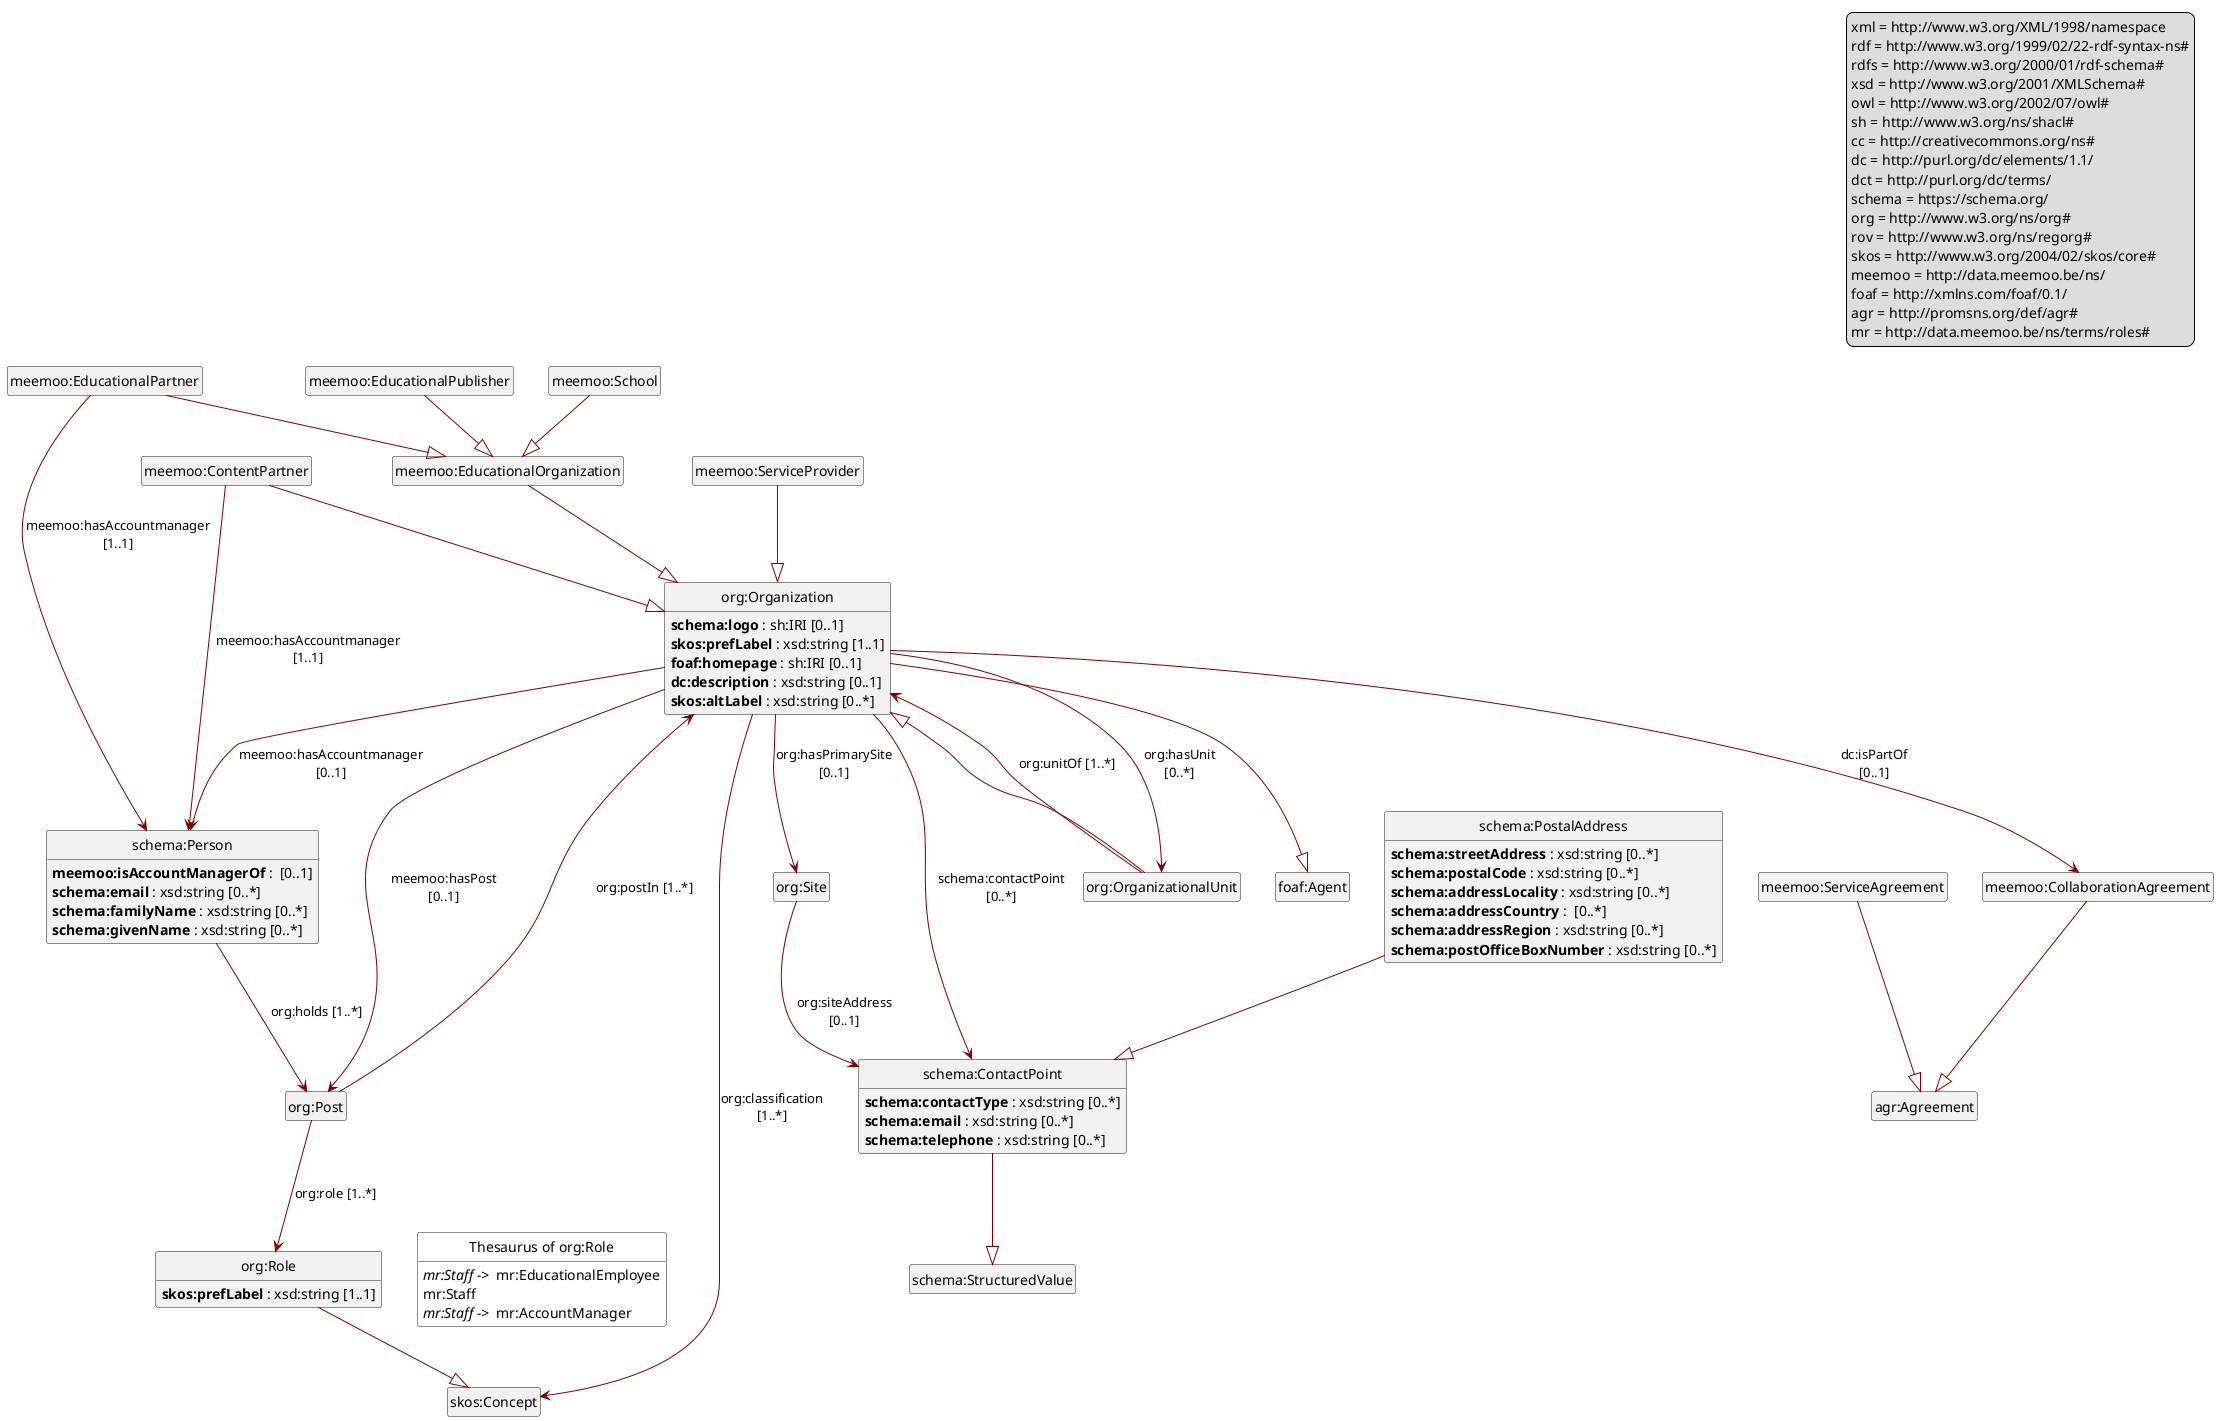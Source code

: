 
@startuml
skinparam classFontSize 14
!define LIGHTORANGE
skinparam componentStyle uml2
skinparam wrapMessageWidth 100
skinparam ArrowColor #Maroon
' Remove shadows
skinparam shadowing false
    
legend top right
xml = http://www.w3.org/XML/1998/namespace
rdf = http://www.w3.org/1999/02/22-rdf-syntax-ns#
rdfs = http://www.w3.org/2000/01/rdf-schema#
xsd = http://www.w3.org/2001/XMLSchema#
owl = http://www.w3.org/2002/07/owl#
sh = http://www.w3.org/ns/shacl#
cc = http://creativecommons.org/ns#
dc = http://purl.org/dc/elements/1.1/
dct = http://purl.org/dc/terms/
schema = https://schema.org/
org = http://www.w3.org/ns/org#
rov = http://www.w3.org/ns/regorg#
skos = http://www.w3.org/2004/02/skos/core#
meemoo = http://data.meemoo.be/ns/
foaf = http://xmlns.com/foaf/0.1/
agr = http://promsns.org/def/agr#
mr = http://data.meemoo.be/ns/terms/roles#
endlegend
class "org:Site" as a182fa44f1b8a7375066b127bce34cd9
class "schema:ContactPoint" as 5737d77d36e1661caabe06256eedc2f0
a182fa44f1b8a7375066b127bce34cd9 --> 5737d77d36e1661caabe06256eedc2f0 : org:siteAddress [0..1]
class "schema:PostalAddress" as 040b3bd8114f3bbd9a41594bf0c9ecdb
class "schema:ContactPoint" as 5737d77d36e1661caabe06256eedc2f0
040b3bd8114f3bbd9a41594bf0c9ecdb --|> 5737d77d36e1661caabe06256eedc2f0
040b3bd8114f3bbd9a41594bf0c9ecdb : <b>schema:streetAddress</b> : xsd:string [0..*]
040b3bd8114f3bbd9a41594bf0c9ecdb : <b>schema:postalCode</b> : xsd:string [0..*]
040b3bd8114f3bbd9a41594bf0c9ecdb : <b>schema:addressLocality</b> : xsd:string [0..*]
040b3bd8114f3bbd9a41594bf0c9ecdb : <b>schema:addressCountry</b> :  [0..*]
040b3bd8114f3bbd9a41594bf0c9ecdb : <b>schema:addressRegion</b> : xsd:string [0..*]
040b3bd8114f3bbd9a41594bf0c9ecdb : <b>schema:postOfficeBoxNumber</b> : xsd:string [0..*]
class "org:Post" as 758ff8c4e98db8a08647538fbd3197e6
class "org:Role" as 39c159ee41f4079de76a2f89e3b544e0
758ff8c4e98db8a08647538fbd3197e6 --> 39c159ee41f4079de76a2f89e3b544e0 : org:role [1..*]
class "org:Organization" as 74ac90c9c816d92423aaedea3c4d9dd8
758ff8c4e98db8a08647538fbd3197e6 --> 74ac90c9c816d92423aaedea3c4d9dd8 : org:postIn [1..*]
class "org:Role" as 39c159ee41f4079de76a2f89e3b544e0
class "skos:Concept" as ffeaf0d3664c31215f614a64f5bb45a5
39c159ee41f4079de76a2f89e3b544e0 --|> ffeaf0d3664c31215f614a64f5bb45a5
39c159ee41f4079de76a2f89e3b544e0 : <b>skos:prefLabel</b> : xsd:string [1..1]
enum "Thesaurus of org:Role" as 39c159ee41f4079de76a2f89e3b544e0_i #white {
<i>mr:Staff -> </i> mr:EducationalEmployee
mr:Staff
<i>mr:Staff -> </i> mr:AccountManager
}
39c159ee41f4079de76a2f89e3b544e0 -[hidden]> 39c159ee41f4079de76a2f89e3b544e0_i
class "meemoo:ServiceAgreement" as fbf7102e6c40c9cc17e6abddb0157251
class "agr:Agreement" as 7f106dbebc2762bb4aa47d80375ad8f7
fbf7102e6c40c9cc17e6abddb0157251 --|> 7f106dbebc2762bb4aa47d80375ad8f7
class "org:OrganizationalUnit" as 4f5ff6b45d41fb3a14b5cf318ab0bfa4
class "org:Organization" as 74ac90c9c816d92423aaedea3c4d9dd8
4f5ff6b45d41fb3a14b5cf318ab0bfa4 --|> 74ac90c9c816d92423aaedea3c4d9dd8
class "org:Organization" as 74ac90c9c816d92423aaedea3c4d9dd8
4f5ff6b45d41fb3a14b5cf318ab0bfa4 --> 74ac90c9c816d92423aaedea3c4d9dd8 : org:unitOf [1..*]
class "meemoo:School" as e8a9e7cd3fa572661ab99e7326877c58
class "meemoo:EducationalOrganization" as 80fa05093158a4caf114d19432993fed
e8a9e7cd3fa572661ab99e7326877c58 --|> 80fa05093158a4caf114d19432993fed
class "meemoo:EducationalPublisher" as 9e04062bd8de3d90be6f16602a4893db
class "meemoo:EducationalOrganization" as 80fa05093158a4caf114d19432993fed
9e04062bd8de3d90be6f16602a4893db --|> 80fa05093158a4caf114d19432993fed
class "org:Organization" as 74ac90c9c816d92423aaedea3c4d9dd8
class "foaf:Agent" as 3b1fed4016ea3410e7b39f0cf0331513
74ac90c9c816d92423aaedea3c4d9dd8 --|> 3b1fed4016ea3410e7b39f0cf0331513
74ac90c9c816d92423aaedea3c4d9dd8 : <b>schema:logo</b> : sh:IRI [0..1]
class "skos:Concept" as ffeaf0d3664c31215f614a64f5bb45a5
74ac90c9c816d92423aaedea3c4d9dd8 --> ffeaf0d3664c31215f614a64f5bb45a5 : org:classification [1..*]
class "org:Site" as a182fa44f1b8a7375066b127bce34cd9
74ac90c9c816d92423aaedea3c4d9dd8 --> a182fa44f1b8a7375066b127bce34cd9 : org:hasPrimarySite [0..1]
class "schema:Person" as 9e9cb48c1174c31afed273d1a674e5ba
74ac90c9c816d92423aaedea3c4d9dd8 --> 9e9cb48c1174c31afed273d1a674e5ba : meemoo:hasAccountmanager [0..1]
class "org:Post" as 758ff8c4e98db8a08647538fbd3197e6
74ac90c9c816d92423aaedea3c4d9dd8 --> 758ff8c4e98db8a08647538fbd3197e6 : meemoo:hasPost [0..1]
74ac90c9c816d92423aaedea3c4d9dd8 : <b>skos:prefLabel</b> : xsd:string [1..1]
class "schema:ContactPoint" as 5737d77d36e1661caabe06256eedc2f0
74ac90c9c816d92423aaedea3c4d9dd8 --> 5737d77d36e1661caabe06256eedc2f0 : schema:contactPoint [0..*]
74ac90c9c816d92423aaedea3c4d9dd8 : <b>foaf:homepage</b> : sh:IRI [0..1]
class "org:OrganizationalUnit" as 4f5ff6b45d41fb3a14b5cf318ab0bfa4
74ac90c9c816d92423aaedea3c4d9dd8 --> 4f5ff6b45d41fb3a14b5cf318ab0bfa4 : org:hasUnit [0..*]
74ac90c9c816d92423aaedea3c4d9dd8 : <b>dc:description</b> : xsd:string [0..1]
class "meemoo:CollaborationAgreement" as ec2a75851333798105c943503bb01a17
74ac90c9c816d92423aaedea3c4d9dd8 --> ec2a75851333798105c943503bb01a17 : dc:isPartOf [0..1]
74ac90c9c816d92423aaedea3c4d9dd8 : <b>skos:altLabel</b> : xsd:string [0..*]
class "schema:ContactPoint" as 5737d77d36e1661caabe06256eedc2f0
class "schema:StructuredValue" as 1514431a7645319af8ec8df6d27eff33
5737d77d36e1661caabe06256eedc2f0 --|> 1514431a7645319af8ec8df6d27eff33
5737d77d36e1661caabe06256eedc2f0 : <b>schema:contactType</b> : xsd:string [0..*]
5737d77d36e1661caabe06256eedc2f0 : <b>schema:email</b> : xsd:string [0..*]
5737d77d36e1661caabe06256eedc2f0 : <b>schema:telephone</b> : xsd:string [0..*]
class "meemoo:ServiceProvider" as 23a89ca38e9404a8b5a25275d24ac2f4
class "org:Organization" as 74ac90c9c816d92423aaedea3c4d9dd8
23a89ca38e9404a8b5a25275d24ac2f4 --|> 74ac90c9c816d92423aaedea3c4d9dd8
class "meemoo:EducationalPartner" as 1a8da929e4212755525fff06b97ba637
class "meemoo:EducationalOrganization" as 80fa05093158a4caf114d19432993fed
1a8da929e4212755525fff06b97ba637 --|> 80fa05093158a4caf114d19432993fed
class "schema:Person" as 9e9cb48c1174c31afed273d1a674e5ba
1a8da929e4212755525fff06b97ba637 --> 9e9cb48c1174c31afed273d1a674e5ba : meemoo:hasAccountmanager [1..1]
class "meemoo:CollaborationAgreement" as ec2a75851333798105c943503bb01a17
class "agr:Agreement" as 7f106dbebc2762bb4aa47d80375ad8f7
ec2a75851333798105c943503bb01a17 --|> 7f106dbebc2762bb4aa47d80375ad8f7
class "schema:Person" as 9e9cb48c1174c31afed273d1a674e5ba
9e9cb48c1174c31afed273d1a674e5ba : <b>meemoo:isAccountManagerOf</b> :  [0..1]
class "org:Post" as 758ff8c4e98db8a08647538fbd3197e6
9e9cb48c1174c31afed273d1a674e5ba --> 758ff8c4e98db8a08647538fbd3197e6 : org:holds [1..*]
9e9cb48c1174c31afed273d1a674e5ba : <b>schema:email</b> : xsd:string [0..*]
9e9cb48c1174c31afed273d1a674e5ba : <b>schema:familyName</b> : xsd:string [0..*]
9e9cb48c1174c31afed273d1a674e5ba : <b>schema:givenName</b> : xsd:string [0..*]
class "meemoo:EducationalOrganization" as 80fa05093158a4caf114d19432993fed
class "org:Organization" as 74ac90c9c816d92423aaedea3c4d9dd8
80fa05093158a4caf114d19432993fed --|> 74ac90c9c816d92423aaedea3c4d9dd8
class "meemoo:ContentPartner" as f498cb07106c763964f1ad26a8f2444c
class "org:Organization" as 74ac90c9c816d92423aaedea3c4d9dd8
f498cb07106c763964f1ad26a8f2444c --|> 74ac90c9c816d92423aaedea3c4d9dd8
class "schema:Person" as 9e9cb48c1174c31afed273d1a674e5ba
f498cb07106c763964f1ad26a8f2444c --> 9e9cb48c1174c31afed273d1a674e5ba : meemoo:hasAccountmanager [1..1]

hide circle
hide methods
hide empty members
@enduml
    
